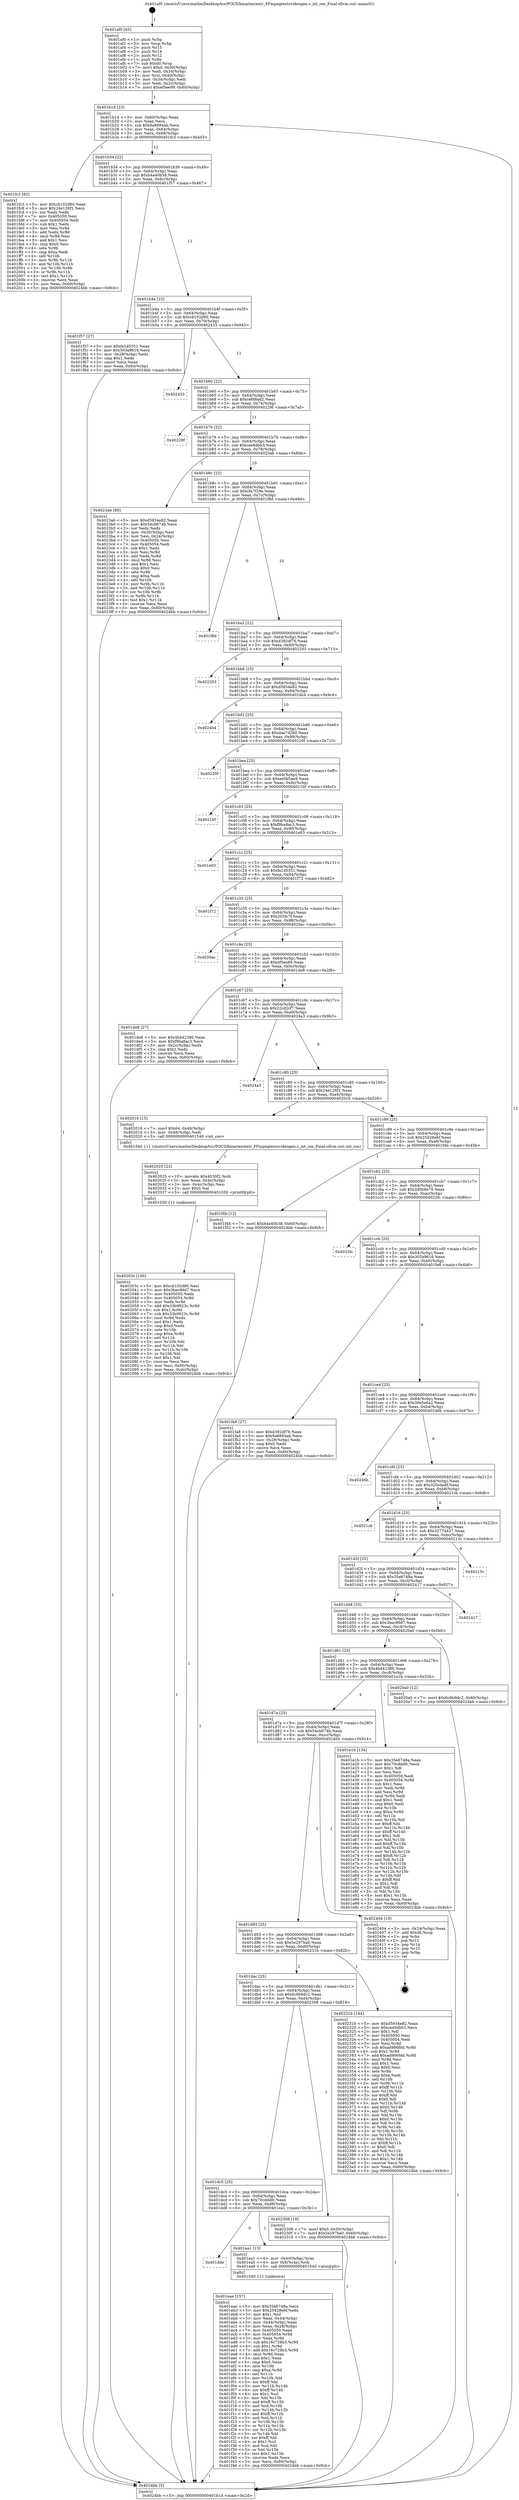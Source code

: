 digraph "0x401af0" {
  label = "0x401af0 (/mnt/c/Users/mathe/Desktop/tcc/POCII/binaries/extr_FFmpegtestsvideogen.c_int_cos_Final-ollvm.out::main(0))"
  labelloc = "t"
  node[shape=record]

  Entry [label="",width=0.3,height=0.3,shape=circle,fillcolor=black,style=filled]
  "0x401b1d" [label="{
     0x401b1d [23]\l
     | [instrs]\l
     &nbsp;&nbsp;0x401b1d \<+3\>: mov -0x60(%rbp),%eax\l
     &nbsp;&nbsp;0x401b20 \<+2\>: mov %eax,%ecx\l
     &nbsp;&nbsp;0x401b22 \<+6\>: sub $0x9a8884ab,%ecx\l
     &nbsp;&nbsp;0x401b28 \<+3\>: mov %eax,-0x64(%rbp)\l
     &nbsp;&nbsp;0x401b2b \<+3\>: mov %ecx,-0x68(%rbp)\l
     &nbsp;&nbsp;0x401b2e \<+6\>: je 0000000000401fc3 \<main+0x4d3\>\l
  }"]
  "0x401fc3" [label="{
     0x401fc3 [83]\l
     | [instrs]\l
     &nbsp;&nbsp;0x401fc3 \<+5\>: mov $0xcb102d80,%eax\l
     &nbsp;&nbsp;0x401fc8 \<+5\>: mov $0x24e126f1,%ecx\l
     &nbsp;&nbsp;0x401fcd \<+2\>: xor %edx,%edx\l
     &nbsp;&nbsp;0x401fcf \<+7\>: mov 0x405050,%esi\l
     &nbsp;&nbsp;0x401fd6 \<+7\>: mov 0x405054,%edi\l
     &nbsp;&nbsp;0x401fdd \<+3\>: sub $0x1,%edx\l
     &nbsp;&nbsp;0x401fe0 \<+3\>: mov %esi,%r8d\l
     &nbsp;&nbsp;0x401fe3 \<+3\>: add %edx,%r8d\l
     &nbsp;&nbsp;0x401fe6 \<+4\>: imul %r8d,%esi\l
     &nbsp;&nbsp;0x401fea \<+3\>: and $0x1,%esi\l
     &nbsp;&nbsp;0x401fed \<+3\>: cmp $0x0,%esi\l
     &nbsp;&nbsp;0x401ff0 \<+4\>: sete %r9b\l
     &nbsp;&nbsp;0x401ff4 \<+3\>: cmp $0xa,%edi\l
     &nbsp;&nbsp;0x401ff7 \<+4\>: setl %r10b\l
     &nbsp;&nbsp;0x401ffb \<+3\>: mov %r9b,%r11b\l
     &nbsp;&nbsp;0x401ffe \<+3\>: and %r10b,%r11b\l
     &nbsp;&nbsp;0x402001 \<+3\>: xor %r10b,%r9b\l
     &nbsp;&nbsp;0x402004 \<+3\>: or %r9b,%r11b\l
     &nbsp;&nbsp;0x402007 \<+4\>: test $0x1,%r11b\l
     &nbsp;&nbsp;0x40200b \<+3\>: cmovne %ecx,%eax\l
     &nbsp;&nbsp;0x40200e \<+3\>: mov %eax,-0x60(%rbp)\l
     &nbsp;&nbsp;0x402011 \<+5\>: jmp 00000000004024bb \<main+0x9cb\>\l
  }"]
  "0x401b34" [label="{
     0x401b34 [22]\l
     | [instrs]\l
     &nbsp;&nbsp;0x401b34 \<+5\>: jmp 0000000000401b39 \<main+0x49\>\l
     &nbsp;&nbsp;0x401b39 \<+3\>: mov -0x64(%rbp),%eax\l
     &nbsp;&nbsp;0x401b3c \<+5\>: sub $0xb4a40b38,%eax\l
     &nbsp;&nbsp;0x401b41 \<+3\>: mov %eax,-0x6c(%rbp)\l
     &nbsp;&nbsp;0x401b44 \<+6\>: je 0000000000401f57 \<main+0x467\>\l
  }"]
  Exit [label="",width=0.3,height=0.3,shape=circle,fillcolor=black,style=filled,peripheries=2]
  "0x401f57" [label="{
     0x401f57 [27]\l
     | [instrs]\l
     &nbsp;&nbsp;0x401f57 \<+5\>: mov $0xfa1d5551,%eax\l
     &nbsp;&nbsp;0x401f5c \<+5\>: mov $0x303a9616,%ecx\l
     &nbsp;&nbsp;0x401f61 \<+3\>: mov -0x28(%rbp),%edx\l
     &nbsp;&nbsp;0x401f64 \<+3\>: cmp $0x1,%edx\l
     &nbsp;&nbsp;0x401f67 \<+3\>: cmovl %ecx,%eax\l
     &nbsp;&nbsp;0x401f6a \<+3\>: mov %eax,-0x60(%rbp)\l
     &nbsp;&nbsp;0x401f6d \<+5\>: jmp 00000000004024bb \<main+0x9cb\>\l
  }"]
  "0x401b4a" [label="{
     0x401b4a [22]\l
     | [instrs]\l
     &nbsp;&nbsp;0x401b4a \<+5\>: jmp 0000000000401b4f \<main+0x5f\>\l
     &nbsp;&nbsp;0x401b4f \<+3\>: mov -0x64(%rbp),%eax\l
     &nbsp;&nbsp;0x401b52 \<+5\>: sub $0xcb102d80,%eax\l
     &nbsp;&nbsp;0x401b57 \<+3\>: mov %eax,-0x70(%rbp)\l
     &nbsp;&nbsp;0x401b5a \<+6\>: je 0000000000402433 \<main+0x943\>\l
  }"]
  "0x40203c" [label="{
     0x40203c [100]\l
     | [instrs]\l
     &nbsp;&nbsp;0x40203c \<+5\>: mov $0xcb102d80,%esi\l
     &nbsp;&nbsp;0x402041 \<+5\>: mov $0x3bec99d7,%ecx\l
     &nbsp;&nbsp;0x402046 \<+7\>: mov 0x405050,%edx\l
     &nbsp;&nbsp;0x40204d \<+8\>: mov 0x405054,%r8d\l
     &nbsp;&nbsp;0x402055 \<+3\>: mov %edx,%r9d\l
     &nbsp;&nbsp;0x402058 \<+7\>: add $0x33b9923c,%r9d\l
     &nbsp;&nbsp;0x40205f \<+4\>: sub $0x1,%r9d\l
     &nbsp;&nbsp;0x402063 \<+7\>: sub $0x33b9923c,%r9d\l
     &nbsp;&nbsp;0x40206a \<+4\>: imul %r9d,%edx\l
     &nbsp;&nbsp;0x40206e \<+3\>: and $0x1,%edx\l
     &nbsp;&nbsp;0x402071 \<+3\>: cmp $0x0,%edx\l
     &nbsp;&nbsp;0x402074 \<+4\>: sete %r10b\l
     &nbsp;&nbsp;0x402078 \<+4\>: cmp $0xa,%r8d\l
     &nbsp;&nbsp;0x40207c \<+4\>: setl %r11b\l
     &nbsp;&nbsp;0x402080 \<+3\>: mov %r10b,%bl\l
     &nbsp;&nbsp;0x402083 \<+3\>: and %r11b,%bl\l
     &nbsp;&nbsp;0x402086 \<+3\>: xor %r11b,%r10b\l
     &nbsp;&nbsp;0x402089 \<+3\>: or %r10b,%bl\l
     &nbsp;&nbsp;0x40208c \<+3\>: test $0x1,%bl\l
     &nbsp;&nbsp;0x40208f \<+3\>: cmovne %ecx,%esi\l
     &nbsp;&nbsp;0x402092 \<+3\>: mov %esi,-0x60(%rbp)\l
     &nbsp;&nbsp;0x402095 \<+6\>: mov %eax,-0xdc(%rbp)\l
     &nbsp;&nbsp;0x40209b \<+5\>: jmp 00000000004024bb \<main+0x9cb\>\l
  }"]
  "0x402433" [label="{
     0x402433\l
  }", style=dashed]
  "0x401b60" [label="{
     0x401b60 [22]\l
     | [instrs]\l
     &nbsp;&nbsp;0x401b60 \<+5\>: jmp 0000000000401b65 \<main+0x75\>\l
     &nbsp;&nbsp;0x401b65 \<+3\>: mov -0x64(%rbp),%eax\l
     &nbsp;&nbsp;0x401b68 \<+5\>: sub $0xce6f8ad2,%eax\l
     &nbsp;&nbsp;0x401b6d \<+3\>: mov %eax,-0x74(%rbp)\l
     &nbsp;&nbsp;0x401b70 \<+6\>: je 000000000040229f \<main+0x7af\>\l
  }"]
  "0x402025" [label="{
     0x402025 [23]\l
     | [instrs]\l
     &nbsp;&nbsp;0x402025 \<+10\>: movabs $0x4030f2,%rdi\l
     &nbsp;&nbsp;0x40202f \<+3\>: mov %eax,-0x4c(%rbp)\l
     &nbsp;&nbsp;0x402032 \<+3\>: mov -0x4c(%rbp),%esi\l
     &nbsp;&nbsp;0x402035 \<+2\>: mov $0x0,%al\l
     &nbsp;&nbsp;0x402037 \<+5\>: call 0000000000401030 \<printf@plt\>\l
     | [calls]\l
     &nbsp;&nbsp;0x401030 \{1\} (unknown)\l
  }"]
  "0x40229f" [label="{
     0x40229f\l
  }", style=dashed]
  "0x401b76" [label="{
     0x401b76 [22]\l
     | [instrs]\l
     &nbsp;&nbsp;0x401b76 \<+5\>: jmp 0000000000401b7b \<main+0x8b\>\l
     &nbsp;&nbsp;0x401b7b \<+3\>: mov -0x64(%rbp),%eax\l
     &nbsp;&nbsp;0x401b7e \<+5\>: sub $0xcee8dbb3,%eax\l
     &nbsp;&nbsp;0x401b83 \<+3\>: mov %eax,-0x78(%rbp)\l
     &nbsp;&nbsp;0x401b86 \<+6\>: je 00000000004023ab \<main+0x8bb\>\l
  }"]
  "0x401eae" [label="{
     0x401eae [157]\l
     | [instrs]\l
     &nbsp;&nbsp;0x401eae \<+5\>: mov $0x35e6748a,%ecx\l
     &nbsp;&nbsp;0x401eb3 \<+5\>: mov $0x25428e6f,%edx\l
     &nbsp;&nbsp;0x401eb8 \<+3\>: mov $0x1,%sil\l
     &nbsp;&nbsp;0x401ebb \<+3\>: mov %eax,-0x44(%rbp)\l
     &nbsp;&nbsp;0x401ebe \<+3\>: mov -0x44(%rbp),%eax\l
     &nbsp;&nbsp;0x401ec1 \<+3\>: mov %eax,-0x28(%rbp)\l
     &nbsp;&nbsp;0x401ec4 \<+7\>: mov 0x405050,%eax\l
     &nbsp;&nbsp;0x401ecb \<+8\>: mov 0x405054,%r8d\l
     &nbsp;&nbsp;0x401ed3 \<+3\>: mov %eax,%r9d\l
     &nbsp;&nbsp;0x401ed6 \<+7\>: sub $0x16c728b3,%r9d\l
     &nbsp;&nbsp;0x401edd \<+4\>: sub $0x1,%r9d\l
     &nbsp;&nbsp;0x401ee1 \<+7\>: add $0x16c728b3,%r9d\l
     &nbsp;&nbsp;0x401ee8 \<+4\>: imul %r9d,%eax\l
     &nbsp;&nbsp;0x401eec \<+3\>: and $0x1,%eax\l
     &nbsp;&nbsp;0x401eef \<+3\>: cmp $0x0,%eax\l
     &nbsp;&nbsp;0x401ef2 \<+4\>: sete %r10b\l
     &nbsp;&nbsp;0x401ef6 \<+4\>: cmp $0xa,%r8d\l
     &nbsp;&nbsp;0x401efa \<+4\>: setl %r11b\l
     &nbsp;&nbsp;0x401efe \<+3\>: mov %r10b,%bl\l
     &nbsp;&nbsp;0x401f01 \<+3\>: xor $0xff,%bl\l
     &nbsp;&nbsp;0x401f04 \<+3\>: mov %r11b,%r14b\l
     &nbsp;&nbsp;0x401f07 \<+4\>: xor $0xff,%r14b\l
     &nbsp;&nbsp;0x401f0b \<+4\>: xor $0x1,%sil\l
     &nbsp;&nbsp;0x401f0f \<+3\>: mov %bl,%r15b\l
     &nbsp;&nbsp;0x401f12 \<+4\>: and $0xff,%r15b\l
     &nbsp;&nbsp;0x401f16 \<+3\>: and %sil,%r10b\l
     &nbsp;&nbsp;0x401f19 \<+3\>: mov %r14b,%r12b\l
     &nbsp;&nbsp;0x401f1c \<+4\>: and $0xff,%r12b\l
     &nbsp;&nbsp;0x401f20 \<+3\>: and %sil,%r11b\l
     &nbsp;&nbsp;0x401f23 \<+3\>: or %r10b,%r15b\l
     &nbsp;&nbsp;0x401f26 \<+3\>: or %r11b,%r12b\l
     &nbsp;&nbsp;0x401f29 \<+3\>: xor %r12b,%r15b\l
     &nbsp;&nbsp;0x401f2c \<+3\>: or %r14b,%bl\l
     &nbsp;&nbsp;0x401f2f \<+3\>: xor $0xff,%bl\l
     &nbsp;&nbsp;0x401f32 \<+4\>: or $0x1,%sil\l
     &nbsp;&nbsp;0x401f36 \<+3\>: and %sil,%bl\l
     &nbsp;&nbsp;0x401f39 \<+3\>: or %bl,%r15b\l
     &nbsp;&nbsp;0x401f3c \<+4\>: test $0x1,%r15b\l
     &nbsp;&nbsp;0x401f40 \<+3\>: cmovne %edx,%ecx\l
     &nbsp;&nbsp;0x401f43 \<+3\>: mov %ecx,-0x60(%rbp)\l
     &nbsp;&nbsp;0x401f46 \<+5\>: jmp 00000000004024bb \<main+0x9cb\>\l
  }"]
  "0x4023ab" [label="{
     0x4023ab [89]\l
     | [instrs]\l
     &nbsp;&nbsp;0x4023ab \<+5\>: mov $0xd5934e82,%eax\l
     &nbsp;&nbsp;0x4023b0 \<+5\>: mov $0x54cb674b,%ecx\l
     &nbsp;&nbsp;0x4023b5 \<+2\>: xor %edx,%edx\l
     &nbsp;&nbsp;0x4023b7 \<+3\>: mov -0x30(%rbp),%esi\l
     &nbsp;&nbsp;0x4023ba \<+3\>: mov %esi,-0x24(%rbp)\l
     &nbsp;&nbsp;0x4023bd \<+7\>: mov 0x405050,%esi\l
     &nbsp;&nbsp;0x4023c4 \<+7\>: mov 0x405054,%edi\l
     &nbsp;&nbsp;0x4023cb \<+3\>: sub $0x1,%edx\l
     &nbsp;&nbsp;0x4023ce \<+3\>: mov %esi,%r8d\l
     &nbsp;&nbsp;0x4023d1 \<+3\>: add %edx,%r8d\l
     &nbsp;&nbsp;0x4023d4 \<+4\>: imul %r8d,%esi\l
     &nbsp;&nbsp;0x4023d8 \<+3\>: and $0x1,%esi\l
     &nbsp;&nbsp;0x4023db \<+3\>: cmp $0x0,%esi\l
     &nbsp;&nbsp;0x4023de \<+4\>: sete %r9b\l
     &nbsp;&nbsp;0x4023e2 \<+3\>: cmp $0xa,%edi\l
     &nbsp;&nbsp;0x4023e5 \<+4\>: setl %r10b\l
     &nbsp;&nbsp;0x4023e9 \<+3\>: mov %r9b,%r11b\l
     &nbsp;&nbsp;0x4023ec \<+3\>: and %r10b,%r11b\l
     &nbsp;&nbsp;0x4023ef \<+3\>: xor %r10b,%r9b\l
     &nbsp;&nbsp;0x4023f2 \<+3\>: or %r9b,%r11b\l
     &nbsp;&nbsp;0x4023f5 \<+4\>: test $0x1,%r11b\l
     &nbsp;&nbsp;0x4023f9 \<+3\>: cmovne %ecx,%eax\l
     &nbsp;&nbsp;0x4023fc \<+3\>: mov %eax,-0x60(%rbp)\l
     &nbsp;&nbsp;0x4023ff \<+5\>: jmp 00000000004024bb \<main+0x9cb\>\l
  }"]
  "0x401b8c" [label="{
     0x401b8c [22]\l
     | [instrs]\l
     &nbsp;&nbsp;0x401b8c \<+5\>: jmp 0000000000401b91 \<main+0xa1\>\l
     &nbsp;&nbsp;0x401b91 \<+3\>: mov -0x64(%rbp),%eax\l
     &nbsp;&nbsp;0x401b94 \<+5\>: sub $0xcfa7f29e,%eax\l
     &nbsp;&nbsp;0x401b99 \<+3\>: mov %eax,-0x7c(%rbp)\l
     &nbsp;&nbsp;0x401b9c \<+6\>: je 0000000000401f8d \<main+0x49d\>\l
  }"]
  "0x401dde" [label="{
     0x401dde\l
  }", style=dashed]
  "0x401f8d" [label="{
     0x401f8d\l
  }", style=dashed]
  "0x401ba2" [label="{
     0x401ba2 [22]\l
     | [instrs]\l
     &nbsp;&nbsp;0x401ba2 \<+5\>: jmp 0000000000401ba7 \<main+0xb7\>\l
     &nbsp;&nbsp;0x401ba7 \<+3\>: mov -0x64(%rbp),%eax\l
     &nbsp;&nbsp;0x401baa \<+5\>: sub $0xd392df76,%eax\l
     &nbsp;&nbsp;0x401baf \<+3\>: mov %eax,-0x80(%rbp)\l
     &nbsp;&nbsp;0x401bb2 \<+6\>: je 0000000000402203 \<main+0x713\>\l
  }"]
  "0x401ea1" [label="{
     0x401ea1 [13]\l
     | [instrs]\l
     &nbsp;&nbsp;0x401ea1 \<+4\>: mov -0x40(%rbp),%rax\l
     &nbsp;&nbsp;0x401ea5 \<+4\>: mov 0x8(%rax),%rdi\l
     &nbsp;&nbsp;0x401ea9 \<+5\>: call 0000000000401040 \<atoi@plt\>\l
     | [calls]\l
     &nbsp;&nbsp;0x401040 \{1\} (unknown)\l
  }"]
  "0x402203" [label="{
     0x402203\l
  }", style=dashed]
  "0x401bb8" [label="{
     0x401bb8 [25]\l
     | [instrs]\l
     &nbsp;&nbsp;0x401bb8 \<+5\>: jmp 0000000000401bbd \<main+0xcd\>\l
     &nbsp;&nbsp;0x401bbd \<+3\>: mov -0x64(%rbp),%eax\l
     &nbsp;&nbsp;0x401bc0 \<+5\>: sub $0xd5934e82,%eax\l
     &nbsp;&nbsp;0x401bc5 \<+6\>: mov %eax,-0x84(%rbp)\l
     &nbsp;&nbsp;0x401bcb \<+6\>: je 00000000004024b4 \<main+0x9c4\>\l
  }"]
  "0x401dc5" [label="{
     0x401dc5 [25]\l
     | [instrs]\l
     &nbsp;&nbsp;0x401dc5 \<+5\>: jmp 0000000000401dca \<main+0x2da\>\l
     &nbsp;&nbsp;0x401dca \<+3\>: mov -0x64(%rbp),%eax\l
     &nbsp;&nbsp;0x401dcd \<+5\>: sub $0x70cdddfc,%eax\l
     &nbsp;&nbsp;0x401dd2 \<+6\>: mov %eax,-0xd8(%rbp)\l
     &nbsp;&nbsp;0x401dd8 \<+6\>: je 0000000000401ea1 \<main+0x3b1\>\l
  }"]
  "0x4024b4" [label="{
     0x4024b4\l
  }", style=dashed]
  "0x401bd1" [label="{
     0x401bd1 [25]\l
     | [instrs]\l
     &nbsp;&nbsp;0x401bd1 \<+5\>: jmp 0000000000401bd6 \<main+0xe6\>\l
     &nbsp;&nbsp;0x401bd6 \<+3\>: mov -0x64(%rbp),%eax\l
     &nbsp;&nbsp;0x401bd9 \<+5\>: sub $0xdae7d2b0,%eax\l
     &nbsp;&nbsp;0x401bde \<+6\>: mov %eax,-0x88(%rbp)\l
     &nbsp;&nbsp;0x401be4 \<+6\>: je 000000000040220f \<main+0x71f\>\l
  }"]
  "0x402308" [label="{
     0x402308 [19]\l
     | [instrs]\l
     &nbsp;&nbsp;0x402308 \<+7\>: movl $0x0,-0x30(%rbp)\l
     &nbsp;&nbsp;0x40230f \<+7\>: movl $0x5e297ba0,-0x60(%rbp)\l
     &nbsp;&nbsp;0x402316 \<+5\>: jmp 00000000004024bb \<main+0x9cb\>\l
  }"]
  "0x40220f" [label="{
     0x40220f\l
  }", style=dashed]
  "0x401bea" [label="{
     0x401bea [25]\l
     | [instrs]\l
     &nbsp;&nbsp;0x401bea \<+5\>: jmp 0000000000401bef \<main+0xff\>\l
     &nbsp;&nbsp;0x401bef \<+3\>: mov -0x64(%rbp),%eax\l
     &nbsp;&nbsp;0x401bf2 \<+5\>: sub $0xee0b5ae9,%eax\l
     &nbsp;&nbsp;0x401bf7 \<+6\>: mov %eax,-0x8c(%rbp)\l
     &nbsp;&nbsp;0x401bfd \<+6\>: je 00000000004021bf \<main+0x6cf\>\l
  }"]
  "0x401dac" [label="{
     0x401dac [25]\l
     | [instrs]\l
     &nbsp;&nbsp;0x401dac \<+5\>: jmp 0000000000401db1 \<main+0x2c1\>\l
     &nbsp;&nbsp;0x401db1 \<+3\>: mov -0x64(%rbp),%eax\l
     &nbsp;&nbsp;0x401db4 \<+5\>: sub $0x6c6b9dc2,%eax\l
     &nbsp;&nbsp;0x401db9 \<+6\>: mov %eax,-0xd4(%rbp)\l
     &nbsp;&nbsp;0x401dbf \<+6\>: je 0000000000402308 \<main+0x818\>\l
  }"]
  "0x4021bf" [label="{
     0x4021bf\l
  }", style=dashed]
  "0x401c03" [label="{
     0x401c03 [25]\l
     | [instrs]\l
     &nbsp;&nbsp;0x401c03 \<+5\>: jmp 0000000000401c08 \<main+0x118\>\l
     &nbsp;&nbsp;0x401c08 \<+3\>: mov -0x64(%rbp),%eax\l
     &nbsp;&nbsp;0x401c0b \<+5\>: sub $0xf9ba8ac3,%eax\l
     &nbsp;&nbsp;0x401c10 \<+6\>: mov %eax,-0x90(%rbp)\l
     &nbsp;&nbsp;0x401c16 \<+6\>: je 0000000000401e03 \<main+0x313\>\l
  }"]
  "0x40231b" [label="{
     0x40231b [144]\l
     | [instrs]\l
     &nbsp;&nbsp;0x40231b \<+5\>: mov $0xd5934e82,%eax\l
     &nbsp;&nbsp;0x402320 \<+5\>: mov $0xcee8dbb3,%ecx\l
     &nbsp;&nbsp;0x402325 \<+2\>: mov $0x1,%dl\l
     &nbsp;&nbsp;0x402327 \<+7\>: mov 0x405050,%esi\l
     &nbsp;&nbsp;0x40232e \<+7\>: mov 0x405054,%edi\l
     &nbsp;&nbsp;0x402335 \<+3\>: mov %esi,%r8d\l
     &nbsp;&nbsp;0x402338 \<+7\>: sub $0xad986fdd,%r8d\l
     &nbsp;&nbsp;0x40233f \<+4\>: sub $0x1,%r8d\l
     &nbsp;&nbsp;0x402343 \<+7\>: add $0xad986fdd,%r8d\l
     &nbsp;&nbsp;0x40234a \<+4\>: imul %r8d,%esi\l
     &nbsp;&nbsp;0x40234e \<+3\>: and $0x1,%esi\l
     &nbsp;&nbsp;0x402351 \<+3\>: cmp $0x0,%esi\l
     &nbsp;&nbsp;0x402354 \<+4\>: sete %r9b\l
     &nbsp;&nbsp;0x402358 \<+3\>: cmp $0xa,%edi\l
     &nbsp;&nbsp;0x40235b \<+4\>: setl %r10b\l
     &nbsp;&nbsp;0x40235f \<+3\>: mov %r9b,%r11b\l
     &nbsp;&nbsp;0x402362 \<+4\>: xor $0xff,%r11b\l
     &nbsp;&nbsp;0x402366 \<+3\>: mov %r10b,%bl\l
     &nbsp;&nbsp;0x402369 \<+3\>: xor $0xff,%bl\l
     &nbsp;&nbsp;0x40236c \<+3\>: xor $0x0,%dl\l
     &nbsp;&nbsp;0x40236f \<+3\>: mov %r11b,%r14b\l
     &nbsp;&nbsp;0x402372 \<+4\>: and $0x0,%r14b\l
     &nbsp;&nbsp;0x402376 \<+3\>: and %dl,%r9b\l
     &nbsp;&nbsp;0x402379 \<+3\>: mov %bl,%r15b\l
     &nbsp;&nbsp;0x40237c \<+4\>: and $0x0,%r15b\l
     &nbsp;&nbsp;0x402380 \<+3\>: and %dl,%r10b\l
     &nbsp;&nbsp;0x402383 \<+3\>: or %r9b,%r14b\l
     &nbsp;&nbsp;0x402386 \<+3\>: or %r10b,%r15b\l
     &nbsp;&nbsp;0x402389 \<+3\>: xor %r15b,%r14b\l
     &nbsp;&nbsp;0x40238c \<+3\>: or %bl,%r11b\l
     &nbsp;&nbsp;0x40238f \<+4\>: xor $0xff,%r11b\l
     &nbsp;&nbsp;0x402393 \<+3\>: or $0x0,%dl\l
     &nbsp;&nbsp;0x402396 \<+3\>: and %dl,%r11b\l
     &nbsp;&nbsp;0x402399 \<+3\>: or %r11b,%r14b\l
     &nbsp;&nbsp;0x40239c \<+4\>: test $0x1,%r14b\l
     &nbsp;&nbsp;0x4023a0 \<+3\>: cmovne %ecx,%eax\l
     &nbsp;&nbsp;0x4023a3 \<+3\>: mov %eax,-0x60(%rbp)\l
     &nbsp;&nbsp;0x4023a6 \<+5\>: jmp 00000000004024bb \<main+0x9cb\>\l
  }"]
  "0x401e03" [label="{
     0x401e03\l
  }", style=dashed]
  "0x401c1c" [label="{
     0x401c1c [25]\l
     | [instrs]\l
     &nbsp;&nbsp;0x401c1c \<+5\>: jmp 0000000000401c21 \<main+0x131\>\l
     &nbsp;&nbsp;0x401c21 \<+3\>: mov -0x64(%rbp),%eax\l
     &nbsp;&nbsp;0x401c24 \<+5\>: sub $0xfa1d5551,%eax\l
     &nbsp;&nbsp;0x401c29 \<+6\>: mov %eax,-0x94(%rbp)\l
     &nbsp;&nbsp;0x401c2f \<+6\>: je 0000000000401f72 \<main+0x482\>\l
  }"]
  "0x401d93" [label="{
     0x401d93 [25]\l
     | [instrs]\l
     &nbsp;&nbsp;0x401d93 \<+5\>: jmp 0000000000401d98 \<main+0x2a8\>\l
     &nbsp;&nbsp;0x401d98 \<+3\>: mov -0x64(%rbp),%eax\l
     &nbsp;&nbsp;0x401d9b \<+5\>: sub $0x5e297ba0,%eax\l
     &nbsp;&nbsp;0x401da0 \<+6\>: mov %eax,-0xd0(%rbp)\l
     &nbsp;&nbsp;0x401da6 \<+6\>: je 000000000040231b \<main+0x82b\>\l
  }"]
  "0x401f72" [label="{
     0x401f72\l
  }", style=dashed]
  "0x401c35" [label="{
     0x401c35 [25]\l
     | [instrs]\l
     &nbsp;&nbsp;0x401c35 \<+5\>: jmp 0000000000401c3a \<main+0x14a\>\l
     &nbsp;&nbsp;0x401c3a \<+3\>: mov -0x64(%rbp),%eax\l
     &nbsp;&nbsp;0x401c3d \<+5\>: sub $0x203fc7f,%eax\l
     &nbsp;&nbsp;0x401c42 \<+6\>: mov %eax,-0x98(%rbp)\l
     &nbsp;&nbsp;0x401c48 \<+6\>: je 00000000004020ac \<main+0x5bc\>\l
  }"]
  "0x402404" [label="{
     0x402404 [19]\l
     | [instrs]\l
     &nbsp;&nbsp;0x402404 \<+3\>: mov -0x24(%rbp),%eax\l
     &nbsp;&nbsp;0x402407 \<+7\>: add $0xd0,%rsp\l
     &nbsp;&nbsp;0x40240e \<+1\>: pop %rbx\l
     &nbsp;&nbsp;0x40240f \<+2\>: pop %r12\l
     &nbsp;&nbsp;0x402411 \<+2\>: pop %r14\l
     &nbsp;&nbsp;0x402413 \<+2\>: pop %r15\l
     &nbsp;&nbsp;0x402415 \<+1\>: pop %rbp\l
     &nbsp;&nbsp;0x402416 \<+1\>: ret\l
  }"]
  "0x4020ac" [label="{
     0x4020ac\l
  }", style=dashed]
  "0x401c4e" [label="{
     0x401c4e [25]\l
     | [instrs]\l
     &nbsp;&nbsp;0x401c4e \<+5\>: jmp 0000000000401c53 \<main+0x163\>\l
     &nbsp;&nbsp;0x401c53 \<+3\>: mov -0x64(%rbp),%eax\l
     &nbsp;&nbsp;0x401c56 \<+5\>: sub $0xef5ee99,%eax\l
     &nbsp;&nbsp;0x401c5b \<+6\>: mov %eax,-0x9c(%rbp)\l
     &nbsp;&nbsp;0x401c61 \<+6\>: je 0000000000401de8 \<main+0x2f8\>\l
  }"]
  "0x401d7a" [label="{
     0x401d7a [25]\l
     | [instrs]\l
     &nbsp;&nbsp;0x401d7a \<+5\>: jmp 0000000000401d7f \<main+0x28f\>\l
     &nbsp;&nbsp;0x401d7f \<+3\>: mov -0x64(%rbp),%eax\l
     &nbsp;&nbsp;0x401d82 \<+5\>: sub $0x54cb674b,%eax\l
     &nbsp;&nbsp;0x401d87 \<+6\>: mov %eax,-0xcc(%rbp)\l
     &nbsp;&nbsp;0x401d8d \<+6\>: je 0000000000402404 \<main+0x914\>\l
  }"]
  "0x401de8" [label="{
     0x401de8 [27]\l
     | [instrs]\l
     &nbsp;&nbsp;0x401de8 \<+5\>: mov $0x4b442380,%eax\l
     &nbsp;&nbsp;0x401ded \<+5\>: mov $0xf9ba8ac3,%ecx\l
     &nbsp;&nbsp;0x401df2 \<+3\>: mov -0x2c(%rbp),%edx\l
     &nbsp;&nbsp;0x401df5 \<+3\>: cmp $0x2,%edx\l
     &nbsp;&nbsp;0x401df8 \<+3\>: cmovne %ecx,%eax\l
     &nbsp;&nbsp;0x401dfb \<+3\>: mov %eax,-0x60(%rbp)\l
     &nbsp;&nbsp;0x401dfe \<+5\>: jmp 00000000004024bb \<main+0x9cb\>\l
  }"]
  "0x401c67" [label="{
     0x401c67 [25]\l
     | [instrs]\l
     &nbsp;&nbsp;0x401c67 \<+5\>: jmp 0000000000401c6c \<main+0x17c\>\l
     &nbsp;&nbsp;0x401c6c \<+3\>: mov -0x64(%rbp),%eax\l
     &nbsp;&nbsp;0x401c6f \<+5\>: sub $0x22cd2cf7,%eax\l
     &nbsp;&nbsp;0x401c74 \<+6\>: mov %eax,-0xa0(%rbp)\l
     &nbsp;&nbsp;0x401c7a \<+6\>: je 00000000004024a3 \<main+0x9b3\>\l
  }"]
  "0x4024bb" [label="{
     0x4024bb [5]\l
     | [instrs]\l
     &nbsp;&nbsp;0x4024bb \<+5\>: jmp 0000000000401b1d \<main+0x2d\>\l
  }"]
  "0x401af0" [label="{
     0x401af0 [45]\l
     | [instrs]\l
     &nbsp;&nbsp;0x401af0 \<+1\>: push %rbp\l
     &nbsp;&nbsp;0x401af1 \<+3\>: mov %rsp,%rbp\l
     &nbsp;&nbsp;0x401af4 \<+2\>: push %r15\l
     &nbsp;&nbsp;0x401af6 \<+2\>: push %r14\l
     &nbsp;&nbsp;0x401af8 \<+2\>: push %r12\l
     &nbsp;&nbsp;0x401afa \<+1\>: push %rbx\l
     &nbsp;&nbsp;0x401afb \<+7\>: sub $0xd0,%rsp\l
     &nbsp;&nbsp;0x401b02 \<+7\>: movl $0x0,-0x30(%rbp)\l
     &nbsp;&nbsp;0x401b09 \<+3\>: mov %edi,-0x34(%rbp)\l
     &nbsp;&nbsp;0x401b0c \<+4\>: mov %rsi,-0x40(%rbp)\l
     &nbsp;&nbsp;0x401b10 \<+3\>: mov -0x34(%rbp),%edi\l
     &nbsp;&nbsp;0x401b13 \<+3\>: mov %edi,-0x2c(%rbp)\l
     &nbsp;&nbsp;0x401b16 \<+7\>: movl $0xef5ee99,-0x60(%rbp)\l
  }"]
  "0x401e1b" [label="{
     0x401e1b [134]\l
     | [instrs]\l
     &nbsp;&nbsp;0x401e1b \<+5\>: mov $0x35e6748a,%eax\l
     &nbsp;&nbsp;0x401e20 \<+5\>: mov $0x70cdddfc,%ecx\l
     &nbsp;&nbsp;0x401e25 \<+2\>: mov $0x1,%dl\l
     &nbsp;&nbsp;0x401e27 \<+2\>: xor %esi,%esi\l
     &nbsp;&nbsp;0x401e29 \<+7\>: mov 0x405050,%edi\l
     &nbsp;&nbsp;0x401e30 \<+8\>: mov 0x405054,%r8d\l
     &nbsp;&nbsp;0x401e38 \<+3\>: sub $0x1,%esi\l
     &nbsp;&nbsp;0x401e3b \<+3\>: mov %edi,%r9d\l
     &nbsp;&nbsp;0x401e3e \<+3\>: add %esi,%r9d\l
     &nbsp;&nbsp;0x401e41 \<+4\>: imul %r9d,%edi\l
     &nbsp;&nbsp;0x401e45 \<+3\>: and $0x1,%edi\l
     &nbsp;&nbsp;0x401e48 \<+3\>: cmp $0x0,%edi\l
     &nbsp;&nbsp;0x401e4b \<+4\>: sete %r10b\l
     &nbsp;&nbsp;0x401e4f \<+4\>: cmp $0xa,%r8d\l
     &nbsp;&nbsp;0x401e53 \<+4\>: setl %r11b\l
     &nbsp;&nbsp;0x401e57 \<+3\>: mov %r10b,%bl\l
     &nbsp;&nbsp;0x401e5a \<+3\>: xor $0xff,%bl\l
     &nbsp;&nbsp;0x401e5d \<+3\>: mov %r11b,%r14b\l
     &nbsp;&nbsp;0x401e60 \<+4\>: xor $0xff,%r14b\l
     &nbsp;&nbsp;0x401e64 \<+3\>: xor $0x1,%dl\l
     &nbsp;&nbsp;0x401e67 \<+3\>: mov %bl,%r15b\l
     &nbsp;&nbsp;0x401e6a \<+4\>: and $0xff,%r15b\l
     &nbsp;&nbsp;0x401e6e \<+3\>: and %dl,%r10b\l
     &nbsp;&nbsp;0x401e71 \<+3\>: mov %r14b,%r12b\l
     &nbsp;&nbsp;0x401e74 \<+4\>: and $0xff,%r12b\l
     &nbsp;&nbsp;0x401e78 \<+3\>: and %dl,%r11b\l
     &nbsp;&nbsp;0x401e7b \<+3\>: or %r10b,%r15b\l
     &nbsp;&nbsp;0x401e7e \<+3\>: or %r11b,%r12b\l
     &nbsp;&nbsp;0x401e81 \<+3\>: xor %r12b,%r15b\l
     &nbsp;&nbsp;0x401e84 \<+3\>: or %r14b,%bl\l
     &nbsp;&nbsp;0x401e87 \<+3\>: xor $0xff,%bl\l
     &nbsp;&nbsp;0x401e8a \<+3\>: or $0x1,%dl\l
     &nbsp;&nbsp;0x401e8d \<+2\>: and %dl,%bl\l
     &nbsp;&nbsp;0x401e8f \<+3\>: or %bl,%r15b\l
     &nbsp;&nbsp;0x401e92 \<+4\>: test $0x1,%r15b\l
     &nbsp;&nbsp;0x401e96 \<+3\>: cmovne %ecx,%eax\l
     &nbsp;&nbsp;0x401e99 \<+3\>: mov %eax,-0x60(%rbp)\l
     &nbsp;&nbsp;0x401e9c \<+5\>: jmp 00000000004024bb \<main+0x9cb\>\l
  }"]
  "0x4024a3" [label="{
     0x4024a3\l
  }", style=dashed]
  "0x401c80" [label="{
     0x401c80 [25]\l
     | [instrs]\l
     &nbsp;&nbsp;0x401c80 \<+5\>: jmp 0000000000401c85 \<main+0x195\>\l
     &nbsp;&nbsp;0x401c85 \<+3\>: mov -0x64(%rbp),%eax\l
     &nbsp;&nbsp;0x401c88 \<+5\>: sub $0x24e126f1,%eax\l
     &nbsp;&nbsp;0x401c8d \<+6\>: mov %eax,-0xa4(%rbp)\l
     &nbsp;&nbsp;0x401c93 \<+6\>: je 0000000000402016 \<main+0x526\>\l
  }"]
  "0x401d61" [label="{
     0x401d61 [25]\l
     | [instrs]\l
     &nbsp;&nbsp;0x401d61 \<+5\>: jmp 0000000000401d66 \<main+0x276\>\l
     &nbsp;&nbsp;0x401d66 \<+3\>: mov -0x64(%rbp),%eax\l
     &nbsp;&nbsp;0x401d69 \<+5\>: sub $0x4b442380,%eax\l
     &nbsp;&nbsp;0x401d6e \<+6\>: mov %eax,-0xc8(%rbp)\l
     &nbsp;&nbsp;0x401d74 \<+6\>: je 0000000000401e1b \<main+0x32b\>\l
  }"]
  "0x402016" [label="{
     0x402016 [15]\l
     | [instrs]\l
     &nbsp;&nbsp;0x402016 \<+7\>: movl $0x64,-0x48(%rbp)\l
     &nbsp;&nbsp;0x40201d \<+3\>: mov -0x48(%rbp),%edi\l
     &nbsp;&nbsp;0x402020 \<+5\>: call 0000000000401540 \<int_cos\>\l
     | [calls]\l
     &nbsp;&nbsp;0x401540 \{1\} (/mnt/c/Users/mathe/Desktop/tcc/POCII/binaries/extr_FFmpegtestsvideogen.c_int_cos_Final-ollvm.out::int_cos)\l
  }"]
  "0x401c99" [label="{
     0x401c99 [25]\l
     | [instrs]\l
     &nbsp;&nbsp;0x401c99 \<+5\>: jmp 0000000000401c9e \<main+0x1ae\>\l
     &nbsp;&nbsp;0x401c9e \<+3\>: mov -0x64(%rbp),%eax\l
     &nbsp;&nbsp;0x401ca1 \<+5\>: sub $0x25428e6f,%eax\l
     &nbsp;&nbsp;0x401ca6 \<+6\>: mov %eax,-0xa8(%rbp)\l
     &nbsp;&nbsp;0x401cac \<+6\>: je 0000000000401f4b \<main+0x45b\>\l
  }"]
  "0x4020a0" [label="{
     0x4020a0 [12]\l
     | [instrs]\l
     &nbsp;&nbsp;0x4020a0 \<+7\>: movl $0x6c6b9dc2,-0x60(%rbp)\l
     &nbsp;&nbsp;0x4020a7 \<+5\>: jmp 00000000004024bb \<main+0x9cb\>\l
  }"]
  "0x401f4b" [label="{
     0x401f4b [12]\l
     | [instrs]\l
     &nbsp;&nbsp;0x401f4b \<+7\>: movl $0xb4a40b38,-0x60(%rbp)\l
     &nbsp;&nbsp;0x401f52 \<+5\>: jmp 00000000004024bb \<main+0x9cb\>\l
  }"]
  "0x401cb2" [label="{
     0x401cb2 [25]\l
     | [instrs]\l
     &nbsp;&nbsp;0x401cb2 \<+5\>: jmp 0000000000401cb7 \<main+0x1c7\>\l
     &nbsp;&nbsp;0x401cb7 \<+3\>: mov -0x64(%rbp),%eax\l
     &nbsp;&nbsp;0x401cba \<+5\>: sub $0x2d0b8e79,%eax\l
     &nbsp;&nbsp;0x401cbf \<+6\>: mov %eax,-0xac(%rbp)\l
     &nbsp;&nbsp;0x401cc5 \<+6\>: je 00000000004022fc \<main+0x80c\>\l
  }"]
  "0x401d48" [label="{
     0x401d48 [25]\l
     | [instrs]\l
     &nbsp;&nbsp;0x401d48 \<+5\>: jmp 0000000000401d4d \<main+0x25d\>\l
     &nbsp;&nbsp;0x401d4d \<+3\>: mov -0x64(%rbp),%eax\l
     &nbsp;&nbsp;0x401d50 \<+5\>: sub $0x3bec99d7,%eax\l
     &nbsp;&nbsp;0x401d55 \<+6\>: mov %eax,-0xc4(%rbp)\l
     &nbsp;&nbsp;0x401d5b \<+6\>: je 00000000004020a0 \<main+0x5b0\>\l
  }"]
  "0x4022fc" [label="{
     0x4022fc\l
  }", style=dashed]
  "0x401ccb" [label="{
     0x401ccb [25]\l
     | [instrs]\l
     &nbsp;&nbsp;0x401ccb \<+5\>: jmp 0000000000401cd0 \<main+0x1e0\>\l
     &nbsp;&nbsp;0x401cd0 \<+3\>: mov -0x64(%rbp),%eax\l
     &nbsp;&nbsp;0x401cd3 \<+5\>: sub $0x303a9616,%eax\l
     &nbsp;&nbsp;0x401cd8 \<+6\>: mov %eax,-0xb0(%rbp)\l
     &nbsp;&nbsp;0x401cde \<+6\>: je 0000000000401fa8 \<main+0x4b8\>\l
  }"]
  "0x402417" [label="{
     0x402417\l
  }", style=dashed]
  "0x401fa8" [label="{
     0x401fa8 [27]\l
     | [instrs]\l
     &nbsp;&nbsp;0x401fa8 \<+5\>: mov $0xd392df76,%eax\l
     &nbsp;&nbsp;0x401fad \<+5\>: mov $0x9a8884ab,%ecx\l
     &nbsp;&nbsp;0x401fb2 \<+3\>: mov -0x28(%rbp),%edx\l
     &nbsp;&nbsp;0x401fb5 \<+3\>: cmp $0x0,%edx\l
     &nbsp;&nbsp;0x401fb8 \<+3\>: cmove %ecx,%eax\l
     &nbsp;&nbsp;0x401fbb \<+3\>: mov %eax,-0x60(%rbp)\l
     &nbsp;&nbsp;0x401fbe \<+5\>: jmp 00000000004024bb \<main+0x9cb\>\l
  }"]
  "0x401ce4" [label="{
     0x401ce4 [25]\l
     | [instrs]\l
     &nbsp;&nbsp;0x401ce4 \<+5\>: jmp 0000000000401ce9 \<main+0x1f9\>\l
     &nbsp;&nbsp;0x401ce9 \<+3\>: mov -0x64(%rbp),%eax\l
     &nbsp;&nbsp;0x401cec \<+5\>: sub $0x30e5e6a2,%eax\l
     &nbsp;&nbsp;0x401cf1 \<+6\>: mov %eax,-0xb4(%rbp)\l
     &nbsp;&nbsp;0x401cf7 \<+6\>: je 000000000040246b \<main+0x97b\>\l
  }"]
  "0x401d2f" [label="{
     0x401d2f [25]\l
     | [instrs]\l
     &nbsp;&nbsp;0x401d2f \<+5\>: jmp 0000000000401d34 \<main+0x244\>\l
     &nbsp;&nbsp;0x401d34 \<+3\>: mov -0x64(%rbp),%eax\l
     &nbsp;&nbsp;0x401d37 \<+5\>: sub $0x35e6748a,%eax\l
     &nbsp;&nbsp;0x401d3c \<+6\>: mov %eax,-0xc0(%rbp)\l
     &nbsp;&nbsp;0x401d42 \<+6\>: je 0000000000402417 \<main+0x927\>\l
  }"]
  "0x40246b" [label="{
     0x40246b\l
  }", style=dashed]
  "0x401cfd" [label="{
     0x401cfd [25]\l
     | [instrs]\l
     &nbsp;&nbsp;0x401cfd \<+5\>: jmp 0000000000401d02 \<main+0x212\>\l
     &nbsp;&nbsp;0x401d02 \<+3\>: mov -0x64(%rbp),%eax\l
     &nbsp;&nbsp;0x401d05 \<+5\>: sub $0x320cdadf,%eax\l
     &nbsp;&nbsp;0x401d0a \<+6\>: mov %eax,-0xb8(%rbp)\l
     &nbsp;&nbsp;0x401d10 \<+6\>: je 00000000004021cb \<main+0x6db\>\l
  }"]
  "0x40213c" [label="{
     0x40213c\l
  }", style=dashed]
  "0x4021cb" [label="{
     0x4021cb\l
  }", style=dashed]
  "0x401d16" [label="{
     0x401d16 [25]\l
     | [instrs]\l
     &nbsp;&nbsp;0x401d16 \<+5\>: jmp 0000000000401d1b \<main+0x22b\>\l
     &nbsp;&nbsp;0x401d1b \<+3\>: mov -0x64(%rbp),%eax\l
     &nbsp;&nbsp;0x401d1e \<+5\>: sub $0x3277d427,%eax\l
     &nbsp;&nbsp;0x401d23 \<+6\>: mov %eax,-0xbc(%rbp)\l
     &nbsp;&nbsp;0x401d29 \<+6\>: je 000000000040213c \<main+0x64c\>\l
  }"]
  Entry -> "0x401af0" [label=" 1"]
  "0x401b1d" -> "0x401fc3" [label=" 1"]
  "0x401b1d" -> "0x401b34" [label=" 12"]
  "0x402404" -> Exit [label=" 1"]
  "0x401b34" -> "0x401f57" [label=" 1"]
  "0x401b34" -> "0x401b4a" [label=" 11"]
  "0x4023ab" -> "0x4024bb" [label=" 1"]
  "0x401b4a" -> "0x402433" [label=" 0"]
  "0x401b4a" -> "0x401b60" [label=" 11"]
  "0x40231b" -> "0x4024bb" [label=" 1"]
  "0x401b60" -> "0x40229f" [label=" 0"]
  "0x401b60" -> "0x401b76" [label=" 11"]
  "0x402308" -> "0x4024bb" [label=" 1"]
  "0x401b76" -> "0x4023ab" [label=" 1"]
  "0x401b76" -> "0x401b8c" [label=" 10"]
  "0x4020a0" -> "0x4024bb" [label=" 1"]
  "0x401b8c" -> "0x401f8d" [label=" 0"]
  "0x401b8c" -> "0x401ba2" [label=" 10"]
  "0x40203c" -> "0x4024bb" [label=" 1"]
  "0x401ba2" -> "0x402203" [label=" 0"]
  "0x401ba2" -> "0x401bb8" [label=" 10"]
  "0x402025" -> "0x40203c" [label=" 1"]
  "0x401bb8" -> "0x4024b4" [label=" 0"]
  "0x401bb8" -> "0x401bd1" [label=" 10"]
  "0x401fc3" -> "0x4024bb" [label=" 1"]
  "0x401bd1" -> "0x40220f" [label=" 0"]
  "0x401bd1" -> "0x401bea" [label=" 10"]
  "0x401fa8" -> "0x4024bb" [label=" 1"]
  "0x401bea" -> "0x4021bf" [label=" 0"]
  "0x401bea" -> "0x401c03" [label=" 10"]
  "0x401f4b" -> "0x4024bb" [label=" 1"]
  "0x401c03" -> "0x401e03" [label=" 0"]
  "0x401c03" -> "0x401c1c" [label=" 10"]
  "0x401eae" -> "0x4024bb" [label=" 1"]
  "0x401c1c" -> "0x401f72" [label=" 0"]
  "0x401c1c" -> "0x401c35" [label=" 10"]
  "0x401dc5" -> "0x401dde" [label=" 0"]
  "0x401c35" -> "0x4020ac" [label=" 0"]
  "0x401c35" -> "0x401c4e" [label=" 10"]
  "0x401dc5" -> "0x401ea1" [label=" 1"]
  "0x401c4e" -> "0x401de8" [label=" 1"]
  "0x401c4e" -> "0x401c67" [label=" 9"]
  "0x401de8" -> "0x4024bb" [label=" 1"]
  "0x401af0" -> "0x401b1d" [label=" 1"]
  "0x4024bb" -> "0x401b1d" [label=" 12"]
  "0x401dac" -> "0x401dc5" [label=" 1"]
  "0x401c67" -> "0x4024a3" [label=" 0"]
  "0x401c67" -> "0x401c80" [label=" 9"]
  "0x401dac" -> "0x402308" [label=" 1"]
  "0x401c80" -> "0x402016" [label=" 1"]
  "0x401c80" -> "0x401c99" [label=" 8"]
  "0x401d93" -> "0x401dac" [label=" 2"]
  "0x401c99" -> "0x401f4b" [label=" 1"]
  "0x401c99" -> "0x401cb2" [label=" 7"]
  "0x401d93" -> "0x40231b" [label=" 1"]
  "0x401cb2" -> "0x4022fc" [label=" 0"]
  "0x401cb2" -> "0x401ccb" [label=" 7"]
  "0x401d7a" -> "0x401d93" [label=" 3"]
  "0x401ccb" -> "0x401fa8" [label=" 1"]
  "0x401ccb" -> "0x401ce4" [label=" 6"]
  "0x401d7a" -> "0x402404" [label=" 1"]
  "0x401ce4" -> "0x40246b" [label=" 0"]
  "0x401ce4" -> "0x401cfd" [label=" 6"]
  "0x401e1b" -> "0x4024bb" [label=" 1"]
  "0x401cfd" -> "0x4021cb" [label=" 0"]
  "0x401cfd" -> "0x401d16" [label=" 6"]
  "0x401d61" -> "0x401d7a" [label=" 4"]
  "0x401d16" -> "0x40213c" [label=" 0"]
  "0x401d16" -> "0x401d2f" [label=" 6"]
  "0x402016" -> "0x402025" [label=" 1"]
  "0x401d2f" -> "0x402417" [label=" 0"]
  "0x401d2f" -> "0x401d48" [label=" 6"]
  "0x401ea1" -> "0x401eae" [label=" 1"]
  "0x401d48" -> "0x4020a0" [label=" 1"]
  "0x401d48" -> "0x401d61" [label=" 5"]
  "0x401f57" -> "0x4024bb" [label=" 1"]
  "0x401d61" -> "0x401e1b" [label=" 1"]
}
